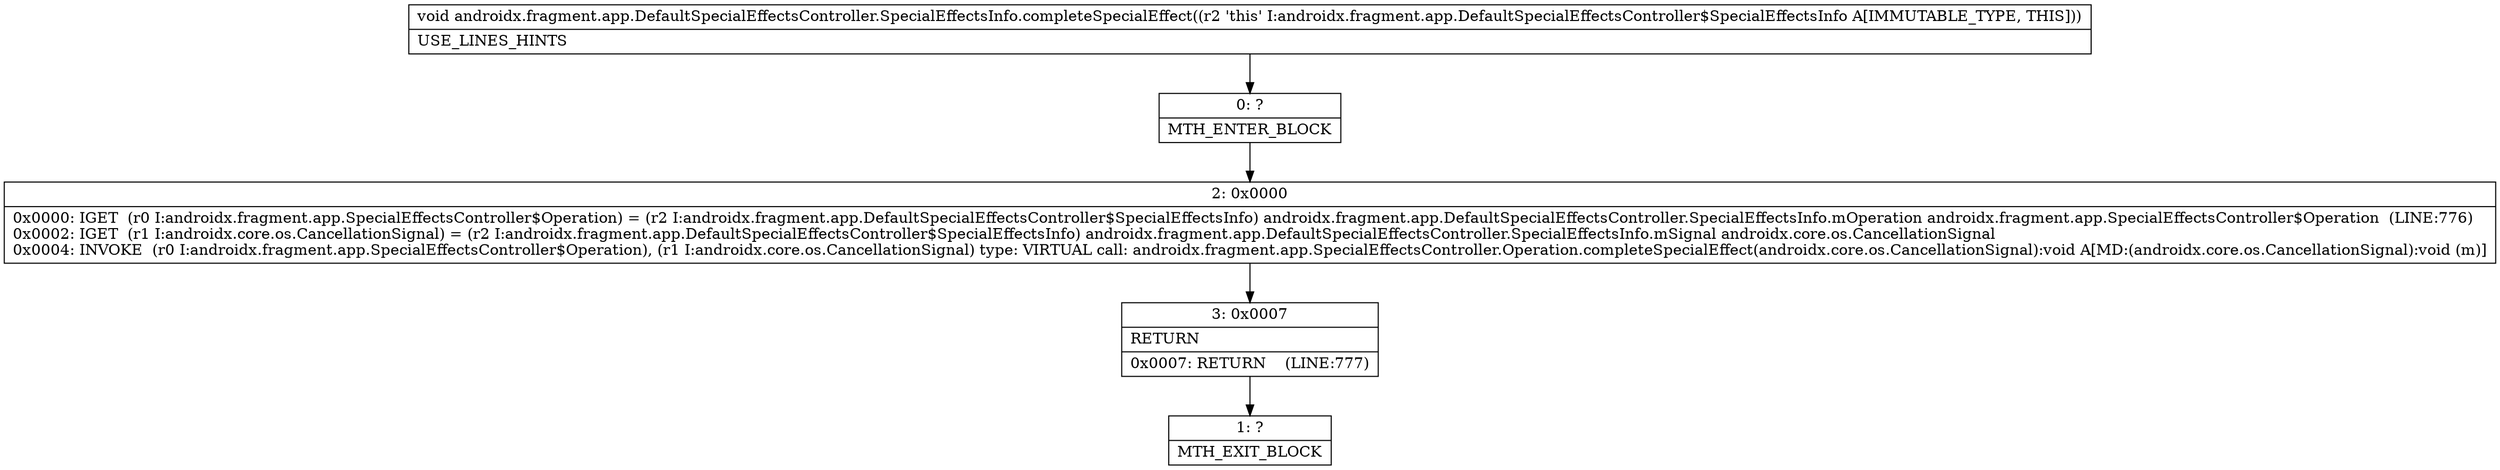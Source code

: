digraph "CFG forandroidx.fragment.app.DefaultSpecialEffectsController.SpecialEffectsInfo.completeSpecialEffect()V" {
Node_0 [shape=record,label="{0\:\ ?|MTH_ENTER_BLOCK\l}"];
Node_2 [shape=record,label="{2\:\ 0x0000|0x0000: IGET  (r0 I:androidx.fragment.app.SpecialEffectsController$Operation) = (r2 I:androidx.fragment.app.DefaultSpecialEffectsController$SpecialEffectsInfo) androidx.fragment.app.DefaultSpecialEffectsController.SpecialEffectsInfo.mOperation androidx.fragment.app.SpecialEffectsController$Operation  (LINE:776)\l0x0002: IGET  (r1 I:androidx.core.os.CancellationSignal) = (r2 I:androidx.fragment.app.DefaultSpecialEffectsController$SpecialEffectsInfo) androidx.fragment.app.DefaultSpecialEffectsController.SpecialEffectsInfo.mSignal androidx.core.os.CancellationSignal \l0x0004: INVOKE  (r0 I:androidx.fragment.app.SpecialEffectsController$Operation), (r1 I:androidx.core.os.CancellationSignal) type: VIRTUAL call: androidx.fragment.app.SpecialEffectsController.Operation.completeSpecialEffect(androidx.core.os.CancellationSignal):void A[MD:(androidx.core.os.CancellationSignal):void (m)]\l}"];
Node_3 [shape=record,label="{3\:\ 0x0007|RETURN\l|0x0007: RETURN    (LINE:777)\l}"];
Node_1 [shape=record,label="{1\:\ ?|MTH_EXIT_BLOCK\l}"];
MethodNode[shape=record,label="{void androidx.fragment.app.DefaultSpecialEffectsController.SpecialEffectsInfo.completeSpecialEffect((r2 'this' I:androidx.fragment.app.DefaultSpecialEffectsController$SpecialEffectsInfo A[IMMUTABLE_TYPE, THIS]))  | USE_LINES_HINTS\l}"];
MethodNode -> Node_0;Node_0 -> Node_2;
Node_2 -> Node_3;
Node_3 -> Node_1;
}


